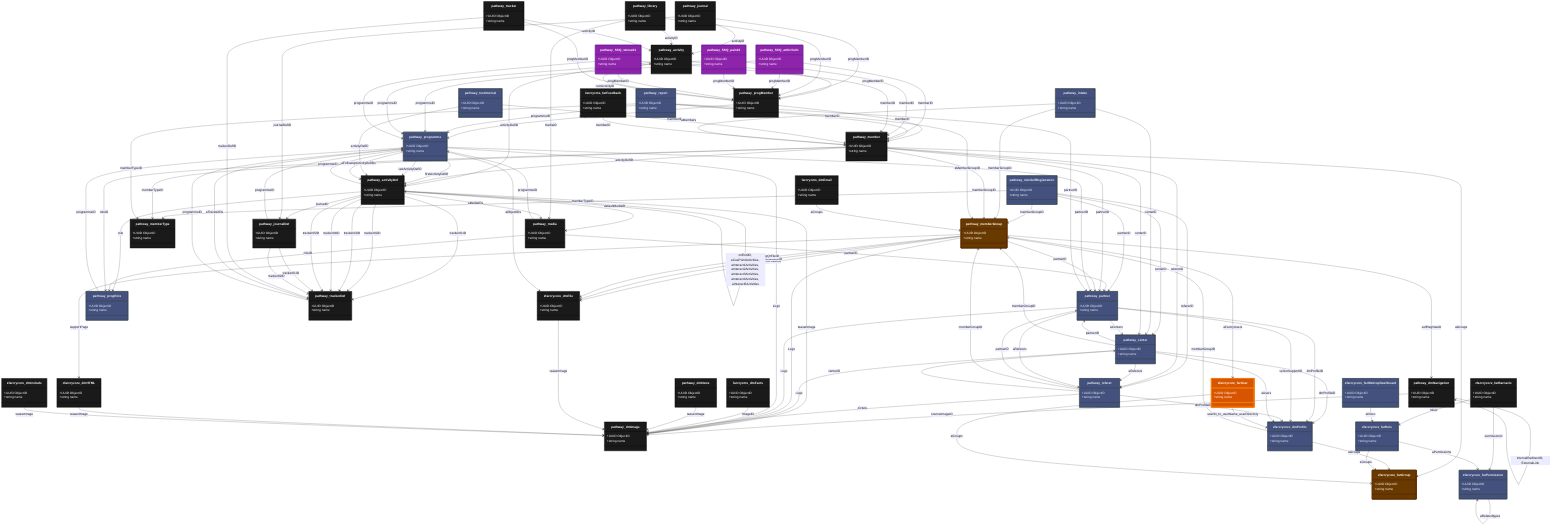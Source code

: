 classDiagram
    %% Parameters:
%%   Focus: farUser
%%   Domains: provider, participant, pathway
%%   Chart Type: Class
    class pathway_ruleSelfRegistration {
        +UUID ObjectID
        +string name
    }

    class pathway_dmImage {
        +UUID ObjectID
        +string name
    }

    class pathway_dmNavigation {
        +UUID ObjectID
        +string name
    }

    class pathway_dmNews {
        +UUID ObjectID
        +string name
    }

    class pathway_activity {
        +UUID ObjectID
        +string name
    }

    class pathway_activityDef {
        +UUID ObjectID
        +string name
    }

    class pathway_center {
        +UUID ObjectID
        +string name
    }

    class pathway_intake {
        +UUID ObjectID
        +string name
    }

    class pathway_journal {
        +UUID ObjectID
        +string name
    }

    class pathway_journalDef {
        +UUID ObjectID
        +string name
    }

    class pathway_library {
        +UUID ObjectID
        +string name
    }

    class pathway_media {
        +UUID ObjectID
        +string name
    }

    class pathway_member {
        +UUID ObjectID
        +string name
    }

    class pathway_memberGroup {
        +UUID ObjectID
        +string name
    }

    class pathway_memberType {
        +UUID ObjectID
        +string name
    }

    class pathway_partner {
        +UUID ObjectID
        +string name
    }

    class pathway_progMember {
        +UUID ObjectID
        +string name
    }

    class pathway_programme {
        +UUID ObjectID
        +string name
    }

    class pathway_progRole {
        +UUID ObjectID
        +string name
    }

    class pathway_referer {
        +UUID ObjectID
        +string name
    }

    class pathway_report {
        +UUID ObjectID
        +string name
    }

    class pathway_SSQ_arthritis01 {
        +UUID ObjectID
        +string name
    }

    class pathway_SSQ_pain01 {
        +UUID ObjectID
        +string name
    }

    class pathway_SSQ_stress01 {
        +UUID ObjectID
        +string name
    }

    class pathway_testimonial {
        +UUID ObjectID
        +string name
    }

    class pathway_tracker {
        +UUID ObjectID
        +string name
    }

    class pathway_trackerDef {
        +UUID ObjectID
        +string name
    }

    class farcrycms_dmEmail {
        +UUID ObjectID
        +string name
    }

    class farcrycms_dmFacts {
        +UUID ObjectID
        +string name
    }

    class farcrycms_farFeedback {
        +UUID ObjectID
        +string name
    }

    class zfarcrycore_dmFile {
        +UUID ObjectID
        +string name
    }

    class zfarcrycore_dmHTML {
        +UUID ObjectID
        +string name
    }

    class zfarcrycore_dmInclude {
        +UUID ObjectID
        +string name
    }

    class zfarcrycore_dmProfile {
        +UUID ObjectID
        +string name
    }

    class zfarcrycore_farBarnacle {
        +UUID ObjectID
        +string name
    }

    class zfarcrycore_farGroup {
        +UUID ObjectID
        +string name
    }

    class zfarcrycore_farPermission {
        +UUID ObjectID
        +string name
    }

    class zfarcrycore_farRole {
        +UUID ObjectID
        +string name
    }

    class zfarcrycore_farUser {
        +UUID ObjectID
        +string name
    }

    class zfarcrycore_farWebtopDashboard {
        +UUID ObjectID
        +string name
    }

    pathway_ruleSelfRegistration --> pathway_memberType : memberTypeID
    pathway_ruleSelfRegistration --> pathway_memberGroup : memberGroupID
    pathway_ruleSelfRegistration --> pathway_partner : partnerID
    pathway_ruleSelfRegistration --> pathway_center : centerID
    pathway_ruleSelfRegistration --> pathway_referer : refererID
    pathway_dmNavigation --> pathway_dmImage : sourceImageID
    pathway_activity --> pathway_progMember : progMemberID
    pathway_activity --> pathway_activityDef : activityDefID
    pathway_activityDef --> pathway_programme : programmeID
    pathway_activityDef --> pathway_dmImage : teaserImage
    pathway_activityDef --> pathway_progRole : role
    pathway_activityDef --> pathway_media : defaultMediaID
    pathway_activityDef --> pathway_journalDef : journalID
    pathway_activityDef --> pathway_trackerDef : tracker01ID
    pathway_activityDef --> pathway_trackerDef : tracker02ID
    pathway_activityDef --> pathway_trackerDef : tracker03ID
    pathway_activityDef --> pathway_trackerDef : tracker04ID
    pathway_activityDef --> pathway_trackerDef : tracker05ID
    pathway_center --> pathway_dmImage : Logo
    pathway_center --> zfarcrycore_dmProfile : dmProfileID
    pathway_center --> pathway_partner : partnerID
    pathway_center --> pathway_memberGroup : memberGroupID
    pathway_intake --> pathway_memberGroup : memberGroupID
    pathway_intake --> pathway_center : centerID
    pathway_journal --> pathway_progMember : progMemberID
    pathway_journal --> pathway_journalDef : journalDefID
    pathway_journal --> pathway_activity : activityID
    pathway_journalDef --> pathway_trackerDef : tracker01ID
    pathway_journalDef --> pathway_trackerDef : tracker02ID
    pathway_journalDef --> pathway_programme : programmeID
    pathway_library --> pathway_progMember : progMemberID
    pathway_library --> pathway_activity : activityID
    pathway_library --> pathway_media : mediaID
    pathway_media --> pathway_partner : partnerID
    pathway_media --> pathway_programme : programmeID
    pathway_media --> pathway_progRole : roleID
    pathway_member --> pathway_memberType : memberTypeID
    pathway_member --> pathway_memberGroup : memberGroupID
    pathway_member --> pathway_partner : partnerID
    pathway_member --> pathway_center : centerID
    pathway_member --> pathway_referer : refererID
    pathway_member --> pathway_activityDef : activityDefID
    pathway_member --> pathway_progRole : roleID
    pathway_memberGroup --> pathway_partner : partnerID
    pathway_memberGroup --> pathway_dmImage : Logo
    pathway_memberGroup --> zfarcrycore_dmFile : resourcePosterID
    pathway_memberGroup --> zfarcrycore_dmFile : resourceHandoutID
    pathway_memberGroup --> zfarcrycore_dmHTML : supportPage
    pathway_memberGroup --> pathway_dmNavigation : selfRegNavID
    pathway_memberGroup --> zfarcrycore_dmFile : selfRegQrFileID
    pathway_partner --> pathway_dmImage : Logo
    pathway_partner --> zfarcrycore_dmProfile : dmProfileID
    pathway_partner --> zfarcrycore_dmProfile : seniorSupportID
    pathway_progMember --> pathway_programme : programmeID
    pathway_progMember --> pathway_member : memberID
    pathway_progMember --> pathway_activity : currActivityID
    pathway_programme --> pathway_partner : partnerID
    pathway_programme --> pathway_dmImage : Logo
    pathway_programme --> pathway_activityDef : firstActivityDefID
    pathway_programme --> pathway_activityDef : lastActivityDefID
    pathway_progRole --> pathway_programme : programmeID
    pathway_referer --> pathway_dmImage : picture
    pathway_referer --> zfarcrycore_dmProfile : dmProfileID
    pathway_referer --> pathway_partner : partnerID
    pathway_referer --> pathway_memberGroup : memberGroupID
    pathway_referer --> pathway_center : centerID
    pathway_report --> pathway_programme : programmeID
    pathway_report --> pathway_partner : partnerID
    pathway_report --> pathway_member : memberID
    pathway_report --> pathway_memberType : memberTypeID
    pathway_SSQ_arthritis01 --> pathway_programme : programmeID
    pathway_SSQ_arthritis01 --> pathway_progMember : progMemberID
    pathway_SSQ_arthritis01 --> pathway_member : memberID
    pathway_SSQ_pain01 --> pathway_programme : programmeID
    pathway_SSQ_pain01 --> pathway_progMember : progMemberID
    pathway_SSQ_pain01 --> pathway_member : memberID
    pathway_SSQ_stress01 --> pathway_programme : programmeID
    pathway_SSQ_stress01 --> pathway_progMember : progMemberID
    pathway_SSQ_stress01 --> pathway_member : memberID
    pathway_testimonial --> pathway_member : memberID
    pathway_testimonial --> pathway_activityDef : activityDefID
    pathway_tracker --> pathway_progMember : progMemberID
    pathway_tracker --> pathway_trackerDef : trackerDefID
    pathway_tracker --> pathway_activity : activityID
    pathway_trackerDef --> pathway_programme : programmeID
    farcrycms_dmFacts --> pathway_dmImage : imageID
    pathway_dmNews --> pathway_dmImage : teaserImage
    farcrycms_farFeedback --> pathway_member : memberID
    zfarcrycore_dmFile --> pathway_dmImage : teaserImage
    zfarcrycore_dmHTML --> pathway_dmImage : teaserImage
    zfarcrycore_dmInclude --> pathway_dmImage : teaserImage
    zfarcrycore_dmProfile --> pathway_memberGroup : memberGroupID
    zfarcrycore_farBarnacle --> zfarcrycore_farRole : roleid
    zfarcrycore_farBarnacle --> zfarcrycore_farPermission : permissionid
    pathway_activityDef --> pathway_media : aMediaIDs
    pathway_center --> zfarcrycore_dmProfile : aUsers
    pathway_center --> pathway_referer : aReferers
    pathway_intake --> pathway_member : aMembers
    pathway_member --> zfarcrycore_farGroup : aGroups
    pathway_memberGroup --> zfarcrycore_farUser : aFarcryUsers
    pathway_partner --> pathway_center : aCenters
    pathway_partner --> pathway_referer : aReferers
    pathway_programme --> pathway_activityDef : aFollowupActivityDefIDs
    pathway_programme --> pathway_trackerDef : aTrackerIDs
    pathway_programme --> zfarcrycore_dmFile : aObjectIDs
    pathway_report --> pathway_memberGroup : aMemberGroupID
    farcrycms_dmEmail --> pathway_memberGroup : aGroups
    zfarcrycore_dmProfile --> zfarcrycore_farGroup : aGroups
    zfarcrycore_farRole --> zfarcrycore_farGroup : aGroups
    zfarcrycore_farRole --> zfarcrycore_farPermission : aPermissions
    zfarcrycore_farUser --> zfarcrycore_farGroup : aGroups
    zfarcrycore_farWebtopDashboard --> zfarcrycore_farRole : aRoles
    zfarcrycore_farPermission --> zfarcrycore_farPermission : aRelatedtypes
    pathway_activityDef --> pathway_activityDef : onEndID, aCuePointActivities, aInteract1Activities, aInteract2Activities, aInteract3Activities, aInteract4Activities, aInteract5Activities
    pathway_dmNavigation --> pathway_dmNavigation : internalRedirectID, ExternalLink

    %% Special Joins
    zfarcrycore_farUser --> zfarcrycore_dmProfile : userID_to_userName_userDirectory
    %% End Special Joins


    %% Entity Styling
    style pathway_ruleSelfRegistration fill:#44517f,stroke:#37474f,stroke-width:2px,color:#eceff1
    style pathway_dmImage fill:#1a1a1a,stroke:#0d0d0d,stroke-width:1px,color:#fff
    style pathway_dmNavigation fill:#1a1a1a,stroke:#0d0d0d,stroke-width:1px,color:#fff
    style pathway_dmNews fill:#1a1a1a,stroke:#0d0d0d,stroke-width:1px,color:#fff
    style pathway_activity fill:#1a1a1a,stroke:#0d0d0d,stroke-width:1px,color:#fff
    style pathway_activityDef fill:#1a1a1a,stroke:#0d0d0d,stroke-width:1px,color:#fff
    style pathway_center fill:#44517f,stroke:#37474f,stroke-width:2px,color:#eceff1
    style pathway_intake fill:#44517f,stroke:#37474f,stroke-width:2px,color:#eceff1
    style pathway_journal fill:#1a1a1a,stroke:#0d0d0d,stroke-width:1px,color:#fff
    style pathway_journalDef fill:#1a1a1a,stroke:#0d0d0d,stroke-width:1px,color:#fff
    style pathway_library fill:#1a1a1a,stroke:#0d0d0d,stroke-width:1px,color:#fff
    style pathway_media fill:#1a1a1a,stroke:#0d0d0d,stroke-width:1px,color:#fff
    style pathway_member fill:#1a1a1a,stroke:#0d0d0d,stroke-width:1px,color:#fff
    style pathway_memberGroup fill:#693a00,stroke:#5d2e00,stroke-width:4px,color:#fff
    style pathway_memberType fill:#1a1a1a,stroke:#0d0d0d,stroke-width:1px,color:#fff
    style pathway_partner fill:#44517f,stroke:#37474f,stroke-width:2px,color:#eceff1
    style pathway_progMember fill:#1a1a1a,stroke:#0d0d0d,stroke-width:1px,color:#fff
    style pathway_programme fill:#44517f,stroke:#37474f,stroke-width:2px,color:#eceff1
    style pathway_progRole fill:#44517f,stroke:#37474f,stroke-width:2px,color:#eceff1
    style pathway_referer fill:#44517f,stroke:#37474f,stroke-width:2px,color:#eceff1
    style pathway_report fill:#44517f,stroke:#37474f,stroke-width:2px,color:#eceff1
    style pathway_SSQ_arthritis01 fill:#8e24aa,stroke:#6a1b9a,stroke-width:2px,color:#fff
    style pathway_SSQ_pain01 fill:#8e24aa,stroke:#6a1b9a,stroke-width:2px,color:#fff
    style pathway_SSQ_stress01 fill:#8e24aa,stroke:#6a1b9a,stroke-width:2px,color:#fff
    style pathway_testimonial fill:#44517f,stroke:#37474f,stroke-width:2px,color:#eceff1
    style pathway_tracker fill:#1a1a1a,stroke:#0d0d0d,stroke-width:1px,color:#fff
    style pathway_trackerDef fill:#1a1a1a,stroke:#0d0d0d,stroke-width:1px,color:#fff
    style farcrycms_dmEmail fill:#1a1a1a,stroke:#0d0d0d,stroke-width:1px,color:#fff
    style farcrycms_dmFacts fill:#1a1a1a,stroke:#0d0d0d,stroke-width:1px,color:#fff
    style farcrycms_farFeedback fill:#1a1a1a,stroke:#0d0d0d,stroke-width:1px,color:#fff
    style zfarcrycore_dmFile fill:#1a1a1a,stroke:#0d0d0d,stroke-width:1px,color:#fff
    style zfarcrycore_dmHTML fill:#1a1a1a,stroke:#0d0d0d,stroke-width:1px,color:#fff
    style zfarcrycore_dmInclude fill:#1a1a1a,stroke:#0d0d0d,stroke-width:1px,color:#fff
    style zfarcrycore_dmProfile fill:#44517f,stroke:#37474f,stroke-width:2px,color:#eceff1
    style zfarcrycore_farBarnacle fill:#1a1a1a,stroke:#0d0d0d,stroke-width:1px,color:#fff
    style zfarcrycore_farGroup fill:#693a00,stroke:#5d2e00,stroke-width:4px,color:#fff
    style zfarcrycore_farPermission fill:#44517f,stroke:#37474f,stroke-width:2px,color:#eceff1
    style zfarcrycore_farRole fill:#44517f,stroke:#37474f,stroke-width:2px,color:#eceff1
    style zfarcrycore_farUser fill:#d75500,stroke:#f57c00,stroke-width:4px,color:#fff
    style zfarcrycore_farWebtopDashboard fill:#44517f,stroke:#37474f,stroke-width:2px,color:#eceff1